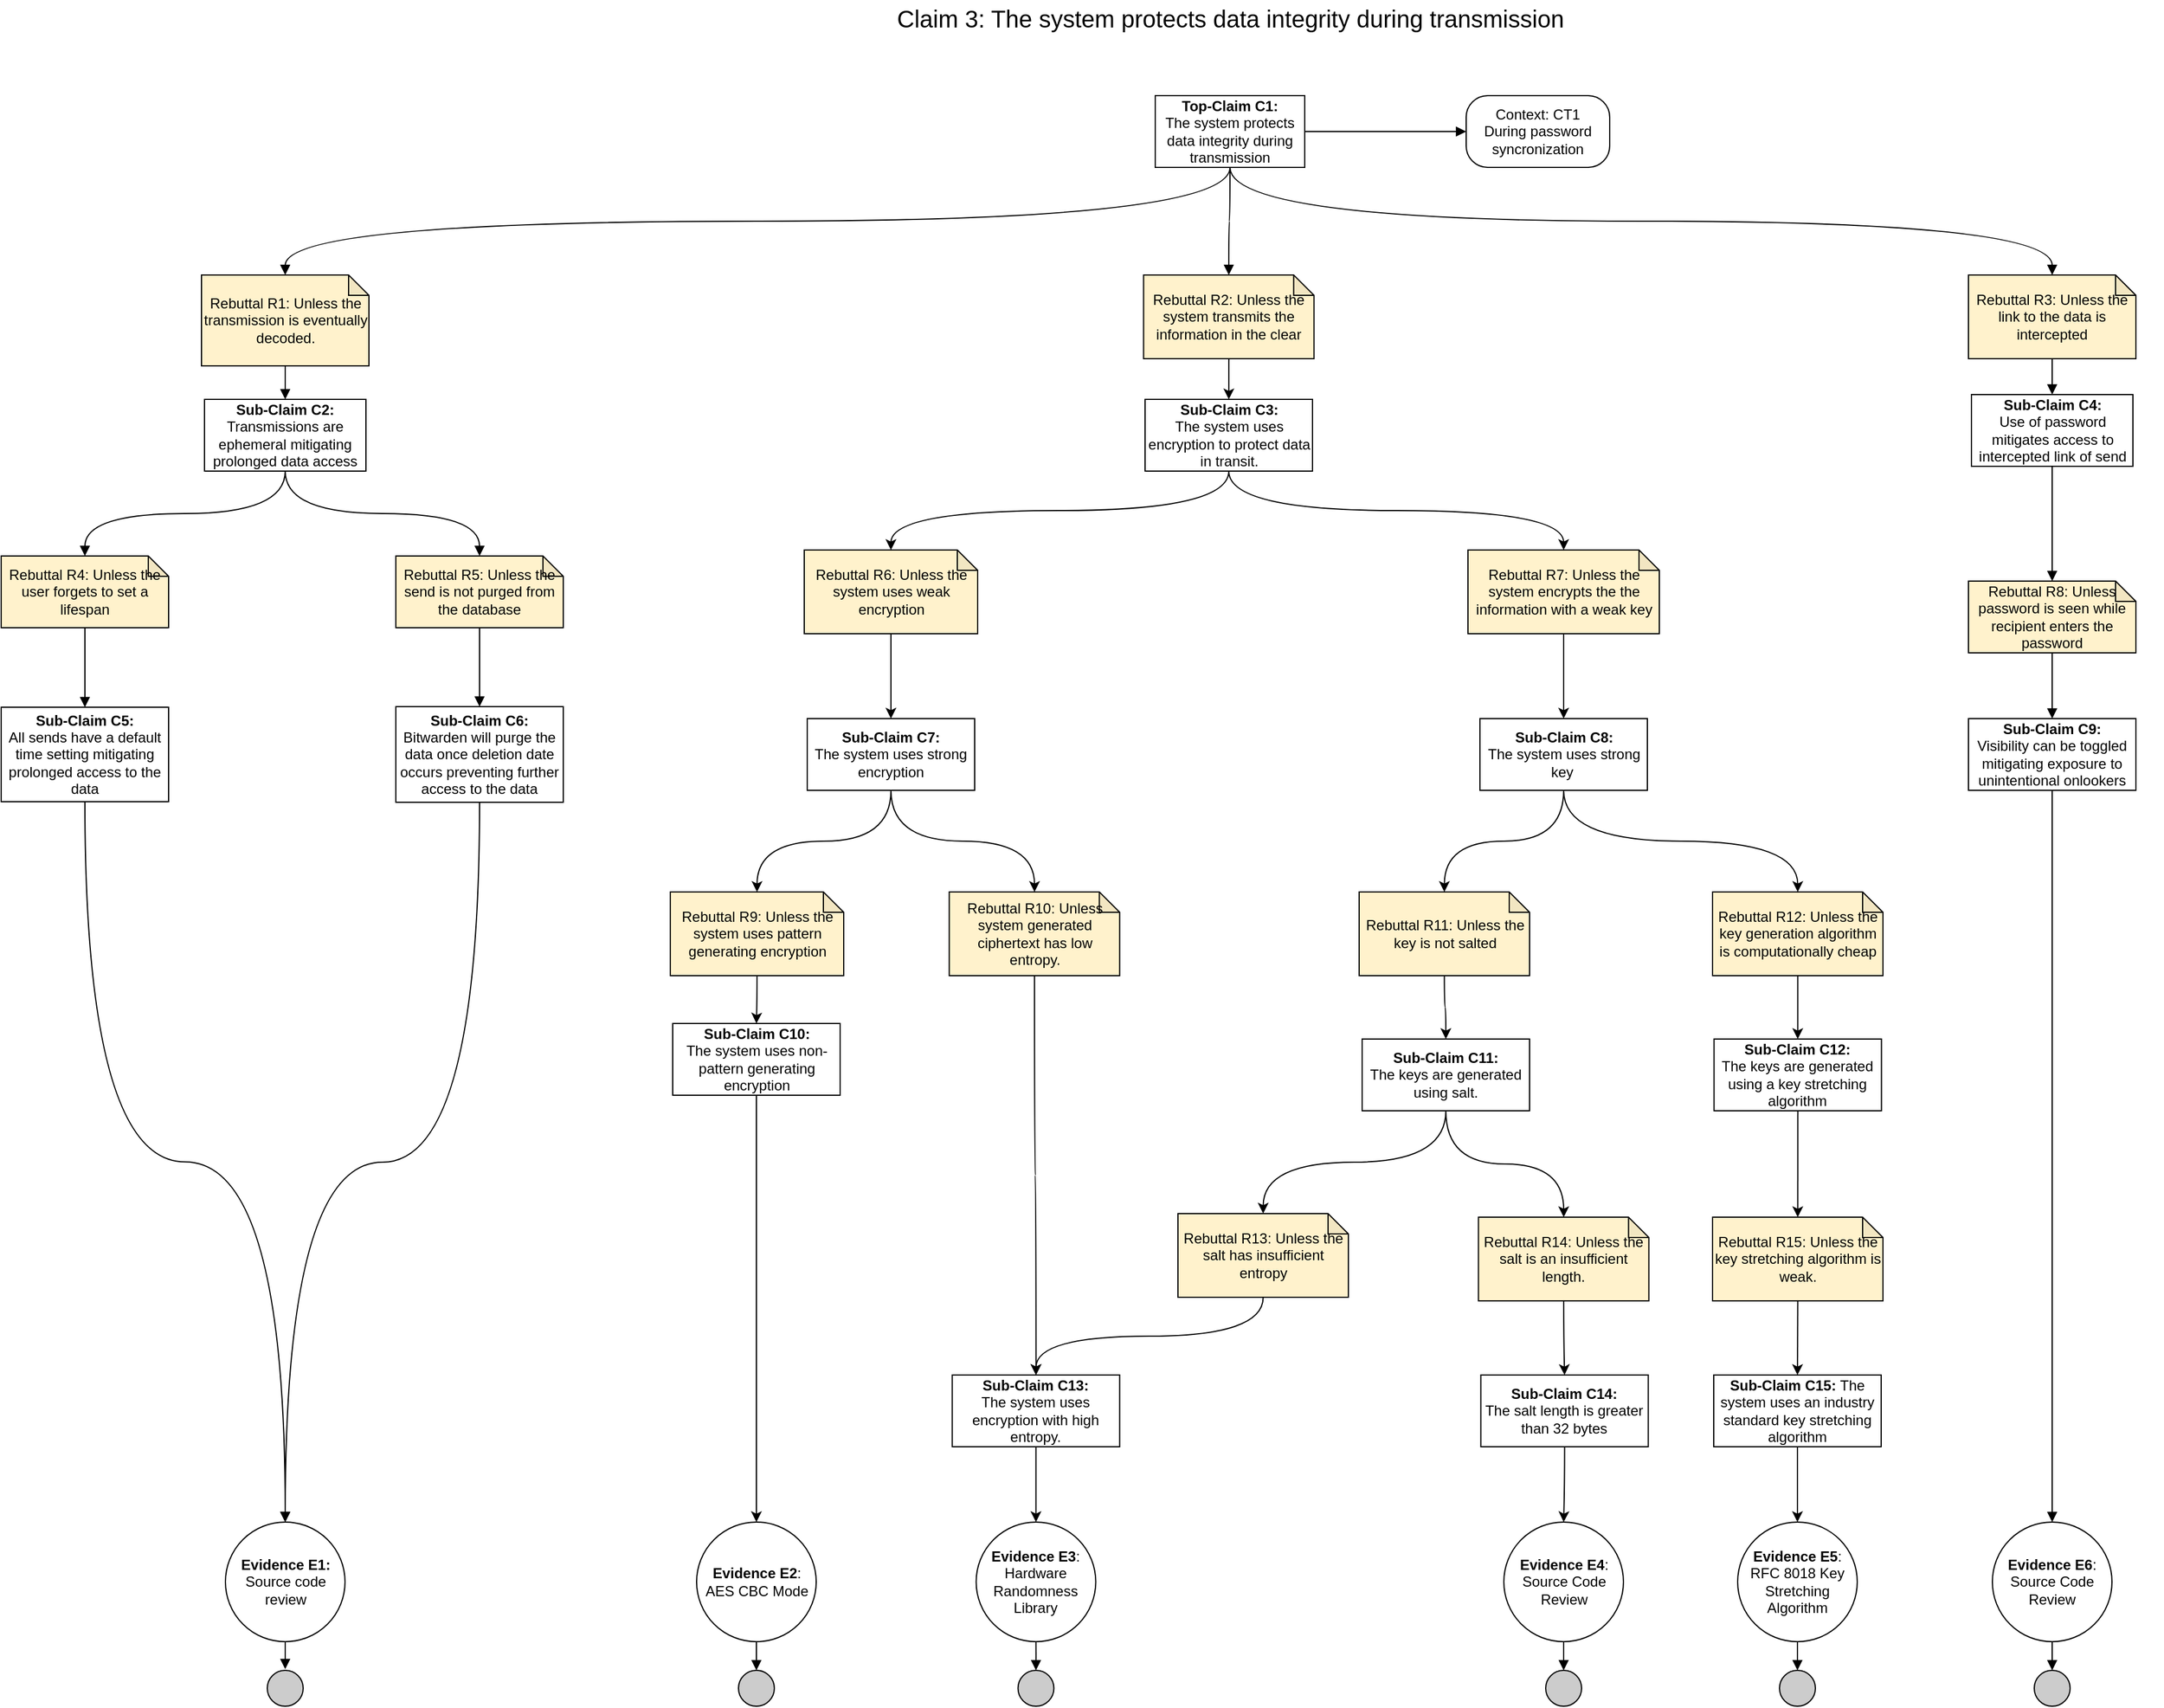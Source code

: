 <mxfile version="15.3.4" type="device"><diagram id="2RAkf9iS2bYrb-5zrusB" name="Page-1"><mxGraphModel dx="2583" dy="2452" grid="1" gridSize="10" guides="1" tooltips="1" connect="1" arrows="1" fold="1" page="1" pageScale="1" pageWidth="850" pageHeight="1100" math="0" shadow="0"><root><mxCell id="0"/><mxCell id="1" parent="0"/><mxCell id="EpLoNu7SxfJ4iQwhgqlz-4" style="edgeStyle=orthogonalEdgeStyle;rounded=0;orthogonalLoop=1;jettySize=auto;html=1;exitX=1;exitY=0.5;exitDx=0;exitDy=0;entryX=0;entryY=0.5;entryDx=0;entryDy=0;endArrow=block;endFill=1;" parent="1" source="EpLoNu7SxfJ4iQwhgqlz-2" target="EpLoNu7SxfJ4iQwhgqlz-3" edge="1"><mxGeometry relative="1" as="geometry"/></mxCell><mxCell id="EpLoNu7SxfJ4iQwhgqlz-6" value="" style="edgeStyle=orthogonalEdgeStyle;rounded=0;orthogonalLoop=1;jettySize=auto;html=1;endArrow=block;endFill=1;curved=1;entryX=0.5;entryY=0;entryDx=0;entryDy=0;entryPerimeter=0;" parent="1" source="EpLoNu7SxfJ4iQwhgqlz-2" target="cIFYcqentZwQc5G4WL5k-61" edge="1"><mxGeometry relative="1" as="geometry"><mxPoint x="1147.5" y="-726" as="targetPoint"/></mxGeometry></mxCell><mxCell id="EpLoNu7SxfJ4iQwhgqlz-2" value="&lt;b&gt;Top-Claim C1:&lt;br&gt;&lt;/b&gt;The system protects data integrity during transmission" style="rounded=0;whiteSpace=wrap;html=1;" parent="1" vertex="1"><mxGeometry x="1085" y="-866" width="125" height="60" as="geometry"/></mxCell><mxCell id="EpLoNu7SxfJ4iQwhgqlz-3" value="Context: CT1&lt;br&gt;During password syncronization" style="rounded=1;whiteSpace=wrap;html=1;arcSize=30;" parent="1" vertex="1"><mxGeometry x="1345" y="-866" width="120" height="60" as="geometry"/></mxCell><mxCell id="cIFYcqentZwQc5G4WL5k-1" style="edgeStyle=orthogonalEdgeStyle;curved=1;rounded=0;orthogonalLoop=1;jettySize=auto;html=1;endArrow=block;endFill=1;" parent="1" source="cIFYcqentZwQc5G4WL5k-2" target="cIFYcqentZwQc5G4WL5k-5" edge="1"><mxGeometry relative="1" as="geometry"/></mxCell><mxCell id="cIFYcqentZwQc5G4WL5k-2" value="Rebuttal R1: Unless the transmission is eventually decoded." style="shape=note;whiteSpace=wrap;html=1;backgroundOutline=1;darkOpacity=0.05;size=17;fillColor=#FFF2CC;" parent="1" vertex="1"><mxGeometry x="287.5" y="-716" width="140" height="76" as="geometry"/></mxCell><mxCell id="cIFYcqentZwQc5G4WL5k-3" style="edgeStyle=orthogonalEdgeStyle;curved=1;rounded=0;orthogonalLoop=1;jettySize=auto;html=1;exitX=0.5;exitY=1;exitDx=0;exitDy=0;entryX=0.5;entryY=0;entryDx=0;entryDy=0;entryPerimeter=0;endArrow=block;endFill=1;" parent="1" source="cIFYcqentZwQc5G4WL5k-5" target="cIFYcqentZwQc5G4WL5k-7" edge="1"><mxGeometry relative="1" as="geometry"/></mxCell><mxCell id="cIFYcqentZwQc5G4WL5k-4" style="edgeStyle=orthogonalEdgeStyle;curved=1;rounded=0;orthogonalLoop=1;jettySize=auto;html=1;exitX=0.5;exitY=1;exitDx=0;exitDy=0;entryX=0.5;entryY=0;entryDx=0;entryDy=0;entryPerimeter=0;endArrow=block;endFill=1;" parent="1" source="cIFYcqentZwQc5G4WL5k-5" target="cIFYcqentZwQc5G4WL5k-9" edge="1"><mxGeometry relative="1" as="geometry"/></mxCell><mxCell id="cIFYcqentZwQc5G4WL5k-5" value="&lt;b&gt;Sub-Claim C2:&lt;br&gt;&lt;/b&gt;Transmissions are ephemeral mitigating prolonged data access" style="rounded=0;whiteSpace=wrap;html=1;" parent="1" vertex="1"><mxGeometry x="290" y="-612" width="135" height="60" as="geometry"/></mxCell><mxCell id="cIFYcqentZwQc5G4WL5k-6" style="edgeStyle=orthogonalEdgeStyle;curved=1;rounded=0;orthogonalLoop=1;jettySize=auto;html=1;exitX=0.5;exitY=1;exitDx=0;exitDy=0;exitPerimeter=0;entryX=0.5;entryY=0;entryDx=0;entryDy=0;endArrow=block;endFill=1;" parent="1" source="cIFYcqentZwQc5G4WL5k-7" target="cIFYcqentZwQc5G4WL5k-12" edge="1"><mxGeometry relative="1" as="geometry"/></mxCell><mxCell id="cIFYcqentZwQc5G4WL5k-7" value="Rebuttal R4: Unless the user forgets to set a lifespan" style="shape=note;whiteSpace=wrap;html=1;backgroundOutline=1;darkOpacity=0.05;size=17;fillColor=#FFF2CC;" parent="1" vertex="1"><mxGeometry x="120" y="-481" width="140" height="60" as="geometry"/></mxCell><mxCell id="cIFYcqentZwQc5G4WL5k-8" style="edgeStyle=orthogonalEdgeStyle;curved=1;rounded=0;orthogonalLoop=1;jettySize=auto;html=1;endArrow=block;endFill=1;" parent="1" source="cIFYcqentZwQc5G4WL5k-9" target="cIFYcqentZwQc5G4WL5k-14" edge="1"><mxGeometry relative="1" as="geometry"/></mxCell><mxCell id="cIFYcqentZwQc5G4WL5k-9" value="Rebuttal R5: Unless the send is not purged from the database" style="shape=note;whiteSpace=wrap;html=1;backgroundOutline=1;darkOpacity=0.05;size=17;fillColor=#FFF2CC;" parent="1" vertex="1"><mxGeometry x="450" y="-481" width="140" height="60" as="geometry"/></mxCell><mxCell id="cIFYcqentZwQc5G4WL5k-10" style="edgeStyle=orthogonalEdgeStyle;curved=1;rounded=0;orthogonalLoop=1;jettySize=auto;html=1;exitX=0.5;exitY=1;exitDx=0;exitDy=0;entryX=0.5;entryY=0;entryDx=0;entryDy=0;endArrow=block;endFill=1;" parent="1" source="cIFYcqentZwQc5G4WL5k-12" target="cIFYcqentZwQc5G4WL5k-22" edge="1"><mxGeometry relative="1" as="geometry"><mxPoint x="255" y="327" as="targetPoint"/></mxGeometry></mxCell><mxCell id="cIFYcqentZwQc5G4WL5k-12" value="&lt;b&gt;Sub-Claim C5:&lt;br&gt;&lt;/b&gt;All sends have a default time setting mitigating prolonged access to the data" style="rounded=0;whiteSpace=wrap;html=1;" parent="1" vertex="1"><mxGeometry x="120" y="-354.5" width="140" height="79" as="geometry"/></mxCell><mxCell id="cIFYcqentZwQc5G4WL5k-13" style="edgeStyle=orthogonalEdgeStyle;curved=1;rounded=0;orthogonalLoop=1;jettySize=auto;html=1;entryX=0.5;entryY=0;entryDx=0;entryDy=0;endArrow=block;endFill=1;exitX=0.5;exitY=1;exitDx=0;exitDy=0;" parent="1" source="cIFYcqentZwQc5G4WL5k-14" target="cIFYcqentZwQc5G4WL5k-22" edge="1"><mxGeometry relative="1" as="geometry"/></mxCell><mxCell id="cIFYcqentZwQc5G4WL5k-14" value="&lt;b&gt;Sub-Claim C6:&lt;br&gt;&lt;/b&gt;Bitwarden will purge the data once deletion date occurs preventing further access to the data" style="rounded=0;whiteSpace=wrap;html=1;" parent="1" vertex="1"><mxGeometry x="450" y="-355" width="140" height="80" as="geometry"/></mxCell><mxCell id="cIFYcqentZwQc5G4WL5k-22" value="&lt;b&gt;Evidence E1:&lt;/b&gt;&lt;br&gt;Source code review" style="ellipse;whiteSpace=wrap;html=1;aspect=fixed;fillColor=#ffffff;rounded=0;" parent="1" vertex="1"><mxGeometry x="307.5" y="327" width="100" height="100" as="geometry"/></mxCell><mxCell id="cIFYcqentZwQc5G4WL5k-30" style="edgeStyle=orthogonalEdgeStyle;curved=1;rounded=0;orthogonalLoop=1;jettySize=auto;html=1;endArrow=block;endFill=1;" parent="1" source="cIFYcqentZwQc5G4WL5k-31" target="cIFYcqentZwQc5G4WL5k-34" edge="1"><mxGeometry relative="1" as="geometry"/></mxCell><mxCell id="cIFYcqentZwQc5G4WL5k-31" value="Rebuttal R3: Unless the link to the data is intercepted" style="shape=note;whiteSpace=wrap;html=1;backgroundOutline=1;darkOpacity=0.05;size=17;fillColor=#FFF2CC;" parent="1" vertex="1"><mxGeometry x="1765" y="-716" width="140" height="70" as="geometry"/></mxCell><mxCell id="cIFYcqentZwQc5G4WL5k-32" style="edgeStyle=orthogonalEdgeStyle;curved=1;rounded=0;orthogonalLoop=1;jettySize=auto;html=1;exitX=0.5;exitY=1;exitDx=0;exitDy=0;entryX=0.5;entryY=0;entryDx=0;entryDy=0;entryPerimeter=0;endArrow=block;endFill=1;" parent="1" source="cIFYcqentZwQc5G4WL5k-34" target="cIFYcqentZwQc5G4WL5k-36" edge="1"><mxGeometry relative="1" as="geometry"/></mxCell><mxCell id="cIFYcqentZwQc5G4WL5k-34" value="&lt;b&gt;Sub-Claim C4:&lt;br&gt;&lt;/b&gt;Use of password mitigates access to intercepted link of send" style="rounded=0;whiteSpace=wrap;html=1;" parent="1" vertex="1"><mxGeometry x="1767.5" y="-616" width="135" height="60" as="geometry"/></mxCell><mxCell id="cIFYcqentZwQc5G4WL5k-35" style="edgeStyle=orthogonalEdgeStyle;curved=1;rounded=0;orthogonalLoop=1;jettySize=auto;html=1;exitX=0.5;exitY=1;exitDx=0;exitDy=0;exitPerimeter=0;entryX=0.5;entryY=0;entryDx=0;entryDy=0;endArrow=block;endFill=1;" parent="1" source="cIFYcqentZwQc5G4WL5k-36" target="cIFYcqentZwQc5G4WL5k-41" edge="1"><mxGeometry relative="1" as="geometry"/></mxCell><mxCell id="cIFYcqentZwQc5G4WL5k-36" value="Rebuttal R8: Unless password is seen while recipient enters the password" style="shape=note;whiteSpace=wrap;html=1;backgroundOutline=1;darkOpacity=0.05;size=17;fillColor=#FFF2CC;" parent="1" vertex="1"><mxGeometry x="1765" y="-460" width="140" height="60" as="geometry"/></mxCell><mxCell id="cIFYcqentZwQc5G4WL5k-39" style="edgeStyle=orthogonalEdgeStyle;curved=1;rounded=0;orthogonalLoop=1;jettySize=auto;html=1;exitX=0.5;exitY=1;exitDx=0;exitDy=0;endArrow=block;endFill=1;entryX=0.5;entryY=0;entryDx=0;entryDy=0;" parent="1" source="cIFYcqentZwQc5G4WL5k-41" target="cIFYcqentZwQc5G4WL5k-45" edge="1"><mxGeometry relative="1" as="geometry"><mxPoint x="1820" y="-190" as="targetPoint"/></mxGeometry></mxCell><mxCell id="cIFYcqentZwQc5G4WL5k-41" value="&lt;b&gt;Sub-Claim C9:&lt;br&gt;&lt;/b&gt;Visibility can be toggled mitigating exposure to unintentional onlookers" style="rounded=0;whiteSpace=wrap;html=1;" parent="1" vertex="1"><mxGeometry x="1765" y="-345" width="140" height="60" as="geometry"/></mxCell><mxCell id="cIFYcqentZwQc5G4WL5k-44" style="edgeStyle=orthogonalEdgeStyle;curved=1;rounded=0;orthogonalLoop=1;jettySize=auto;html=1;entryX=0.5;entryY=0;entryDx=0;entryDy=0;endArrow=block;endFill=1;" parent="1" source="cIFYcqentZwQc5G4WL5k-45" target="cIFYcqentZwQc5G4WL5k-48" edge="1"><mxGeometry relative="1" as="geometry"/></mxCell><mxCell id="cIFYcqentZwQc5G4WL5k-45" value="&lt;b&gt;Evidence E6&lt;/b&gt;:&lt;br&gt;Source Code Review" style="ellipse;whiteSpace=wrap;html=1;aspect=fixed;fillColor=#ffffff;rounded=0;" parent="1" vertex="1"><mxGeometry x="1785" y="327" width="100" height="100" as="geometry"/></mxCell><mxCell id="cIFYcqentZwQc5G4WL5k-48" value="" style="ellipse;whiteSpace=wrap;html=1;aspect=fixed;fillColor=#CCCCCC;" parent="1" vertex="1"><mxGeometry x="1820" y="451" width="30" height="30" as="geometry"/></mxCell><mxCell id="cIFYcqentZwQc5G4WL5k-60" style="edgeStyle=orthogonalEdgeStyle;curved=1;rounded=0;orthogonalLoop=1;jettySize=auto;html=1;" parent="1" source="cIFYcqentZwQc5G4WL5k-61" target="cIFYcqentZwQc5G4WL5k-71" edge="1"><mxGeometry relative="1" as="geometry"/></mxCell><mxCell id="cIFYcqentZwQc5G4WL5k-61" value="Rebuttal R2: Unless the system transmits the information in the clear" style="shape=note;whiteSpace=wrap;html=1;backgroundOutline=1;darkOpacity=0.05;size=17;fillColor=#FFF2CC;" parent="1" vertex="1"><mxGeometry x="1075.25" y="-716" width="142.5" height="70" as="geometry"/></mxCell><mxCell id="cIFYcqentZwQc5G4WL5k-62" style="edgeStyle=orthogonalEdgeStyle;curved=1;rounded=0;orthogonalLoop=1;jettySize=auto;html=1;" parent="1" source="cIFYcqentZwQc5G4WL5k-64" target="cIFYcqentZwQc5G4WL5k-84" edge="1"><mxGeometry relative="1" as="geometry"/></mxCell><mxCell id="cIFYcqentZwQc5G4WL5k-63" style="edgeStyle=orthogonalEdgeStyle;curved=1;rounded=0;orthogonalLoop=1;jettySize=auto;html=1;entryX=0.5;entryY=0;entryDx=0;entryDy=0;entryPerimeter=0;exitX=0.5;exitY=1;exitDx=0;exitDy=0;" parent="1" source="cIFYcqentZwQc5G4WL5k-64" target="cIFYcqentZwQc5G4WL5k-86" edge="1"><mxGeometry relative="1" as="geometry"/></mxCell><mxCell id="cIFYcqentZwQc5G4WL5k-64" value="&lt;b&gt;Sub-Claim C8:&lt;br&gt;&lt;/b&gt;The system uses strong key&amp;nbsp;" style="rounded=0;whiteSpace=wrap;html=1;" parent="1" vertex="1"><mxGeometry x="1356.5" y="-345" width="140" height="60" as="geometry"/></mxCell><mxCell id="cIFYcqentZwQc5G4WL5k-65" style="edgeStyle=orthogonalEdgeStyle;curved=1;rounded=0;orthogonalLoop=1;jettySize=auto;html=1;" parent="1" source="cIFYcqentZwQc5G4WL5k-66" target="cIFYcqentZwQc5G4WL5k-68" edge="1"><mxGeometry relative="1" as="geometry"/></mxCell><mxCell id="cIFYcqentZwQc5G4WL5k-66" value="Rebuttal R10: Unless system generated ciphertext has low entropy." style="shape=note;whiteSpace=wrap;html=1;backgroundOutline=1;darkOpacity=0.05;size=17;fillColor=#FFF2CC;" parent="1" vertex="1"><mxGeometry x="912.75" y="-200" width="142.5" height="70" as="geometry"/></mxCell><mxCell id="cIFYcqentZwQc5G4WL5k-67" style="edgeStyle=orthogonalEdgeStyle;curved=1;rounded=0;orthogonalLoop=1;jettySize=auto;html=1;" parent="1" source="cIFYcqentZwQc5G4WL5k-68" target="cIFYcqentZwQc5G4WL5k-101" edge="1"><mxGeometry relative="1" as="geometry"/></mxCell><mxCell id="cIFYcqentZwQc5G4WL5k-68" value="&lt;b&gt;Sub-Claim C13:&lt;br&gt;&lt;/b&gt;The system uses encryption with high entropy." style="rounded=0;whiteSpace=wrap;html=1;" parent="1" vertex="1"><mxGeometry x="915.25" y="204" width="140" height="60" as="geometry"/></mxCell><mxCell id="cIFYcqentZwQc5G4WL5k-69" style="edgeStyle=orthogonalEdgeStyle;curved=1;rounded=0;orthogonalLoop=1;jettySize=auto;html=1;entryX=0.5;entryY=0;entryDx=0;entryDy=0;entryPerimeter=0;exitX=0.5;exitY=1;exitDx=0;exitDy=0;" parent="1" source="cIFYcqentZwQc5G4WL5k-71" target="cIFYcqentZwQc5G4WL5k-75" edge="1"><mxGeometry relative="1" as="geometry"><mxPoint x="1184" y="-496" as="targetPoint"/></mxGeometry></mxCell><mxCell id="cIFYcqentZwQc5G4WL5k-70" style="edgeStyle=orthogonalEdgeStyle;curved=1;rounded=0;orthogonalLoop=1;jettySize=auto;html=1;exitX=0.5;exitY=1;exitDx=0;exitDy=0;" parent="1" source="cIFYcqentZwQc5G4WL5k-71" target="cIFYcqentZwQc5G4WL5k-73" edge="1"><mxGeometry relative="1" as="geometry"/></mxCell><mxCell id="cIFYcqentZwQc5G4WL5k-71" value="&lt;b&gt;Sub-Claim C3:&lt;br&gt;&lt;/b&gt;The system uses encryption to protect data in transit." style="rounded=0;whiteSpace=wrap;html=1;" parent="1" vertex="1"><mxGeometry x="1076.5" y="-612" width="140" height="60" as="geometry"/></mxCell><mxCell id="cIFYcqentZwQc5G4WL5k-72" style="edgeStyle=orthogonalEdgeStyle;curved=1;rounded=0;orthogonalLoop=1;jettySize=auto;html=1;entryX=0.5;entryY=0;entryDx=0;entryDy=0;" parent="1" source="cIFYcqentZwQc5G4WL5k-73" target="cIFYcqentZwQc5G4WL5k-80" edge="1"><mxGeometry relative="1" as="geometry"><mxPoint x="914" y="-301" as="targetPoint"/></mxGeometry></mxCell><mxCell id="cIFYcqentZwQc5G4WL5k-73" value="Rebuttal R6: Unless the system uses weak encryption" style="shape=note;whiteSpace=wrap;html=1;backgroundOutline=1;darkOpacity=0.05;size=17;fillColor=#FFF2CC;" parent="1" vertex="1"><mxGeometry x="791.5" y="-486" width="145" height="70" as="geometry"/></mxCell><mxCell id="cIFYcqentZwQc5G4WL5k-74" style="edgeStyle=orthogonalEdgeStyle;curved=1;rounded=0;orthogonalLoop=1;jettySize=auto;html=1;" parent="1" source="cIFYcqentZwQc5G4WL5k-75" target="cIFYcqentZwQc5G4WL5k-64" edge="1"><mxGeometry relative="1" as="geometry"/></mxCell><mxCell id="cIFYcqentZwQc5G4WL5k-75" value="Rebuttal R7: Unless the system encrypts the the information with a weak key" style="shape=note;whiteSpace=wrap;html=1;backgroundOutline=1;darkOpacity=0.05;size=17;fillColor=#FFF2CC;" parent="1" vertex="1"><mxGeometry x="1346.5" y="-486" width="160" height="70" as="geometry"/></mxCell><mxCell id="cIFYcqentZwQc5G4WL5k-76" style="edgeStyle=orthogonalEdgeStyle;curved=1;rounded=0;orthogonalLoop=1;jettySize=auto;html=1;" parent="1" source="cIFYcqentZwQc5G4WL5k-77" target="cIFYcqentZwQc5G4WL5k-82" edge="1"><mxGeometry relative="1" as="geometry"/></mxCell><mxCell id="cIFYcqentZwQc5G4WL5k-77" value="Rebuttal R9: Unless the system uses pattern generating encryption" style="shape=note;whiteSpace=wrap;html=1;backgroundOutline=1;darkOpacity=0.05;size=17;fillColor=#FFF2CC;" parent="1" vertex="1"><mxGeometry x="679.5" y="-200" width="145" height="70" as="geometry"/></mxCell><mxCell id="cIFYcqentZwQc5G4WL5k-78" style="edgeStyle=orthogonalEdgeStyle;curved=1;rounded=0;orthogonalLoop=1;jettySize=auto;html=1;exitX=0.5;exitY=1;exitDx=0;exitDy=0;" parent="1" source="cIFYcqentZwQc5G4WL5k-80" target="cIFYcqentZwQc5G4WL5k-77" edge="1"><mxGeometry relative="1" as="geometry"/></mxCell><mxCell id="cIFYcqentZwQc5G4WL5k-79" style="edgeStyle=orthogonalEdgeStyle;curved=1;rounded=0;orthogonalLoop=1;jettySize=auto;html=1;" parent="1" source="cIFYcqentZwQc5G4WL5k-80" target="cIFYcqentZwQc5G4WL5k-66" edge="1"><mxGeometry relative="1" as="geometry"/></mxCell><mxCell id="cIFYcqentZwQc5G4WL5k-80" value="&lt;b&gt;Sub-Claim C7:&lt;br&gt;&lt;/b&gt;The system uses strong encryption" style="rounded=0;whiteSpace=wrap;html=1;" parent="1" vertex="1"><mxGeometry x="794" y="-345" width="140" height="60" as="geometry"/></mxCell><mxCell id="cIFYcqentZwQc5G4WL5k-81" style="edgeStyle=orthogonalEdgeStyle;curved=1;rounded=0;orthogonalLoop=1;jettySize=auto;html=1;entryX=0.5;entryY=0;entryDx=0;entryDy=0;" parent="1" source="cIFYcqentZwQc5G4WL5k-82" target="cIFYcqentZwQc5G4WL5k-110" edge="1"><mxGeometry relative="1" as="geometry"/></mxCell><mxCell id="cIFYcqentZwQc5G4WL5k-82" value="&lt;b&gt;Sub-Claim C10:&lt;br&gt;&lt;/b&gt;The system uses non-pattern generating encryption" style="rounded=0;whiteSpace=wrap;html=1;" parent="1" vertex="1"><mxGeometry x="681.5" y="-90" width="140" height="60" as="geometry"/></mxCell><mxCell id="cIFYcqentZwQc5G4WL5k-83" style="edgeStyle=orthogonalEdgeStyle;curved=1;rounded=0;orthogonalLoop=1;jettySize=auto;html=1;entryX=0.5;entryY=0;entryDx=0;entryDy=0;" parent="1" source="cIFYcqentZwQc5G4WL5k-84" target="cIFYcqentZwQc5G4WL5k-89" edge="1"><mxGeometry relative="1" as="geometry"><mxPoint x="1347" y="-92" as="targetPoint"/></mxGeometry></mxCell><mxCell id="cIFYcqentZwQc5G4WL5k-84" value="Rebuttal R11: Unless the key is not salted" style="shape=note;whiteSpace=wrap;html=1;backgroundOutline=1;darkOpacity=0.05;size=17;fillColor=#FFF2CC;" parent="1" vertex="1"><mxGeometry x="1255.5" y="-200" width="142.5" height="70" as="geometry"/></mxCell><mxCell id="cIFYcqentZwQc5G4WL5k-85" style="edgeStyle=orthogonalEdgeStyle;curved=1;rounded=0;orthogonalLoop=1;jettySize=auto;html=1;entryX=0.5;entryY=0;entryDx=0;entryDy=0;exitX=0.5;exitY=1;exitDx=0;exitDy=0;exitPerimeter=0;" parent="1" source="cIFYcqentZwQc5G4WL5k-86" target="cIFYcqentZwQc5G4WL5k-91" edge="1"><mxGeometry relative="1" as="geometry"/></mxCell><mxCell id="cIFYcqentZwQc5G4WL5k-86" value="Rebuttal R12: Unless the key generation algorithm is computationally cheap" style="shape=note;whiteSpace=wrap;html=1;backgroundOutline=1;darkOpacity=0.05;size=17;fillColor=#FFF2CC;" parent="1" vertex="1"><mxGeometry x="1551" y="-200" width="142.5" height="70" as="geometry"/></mxCell><mxCell id="cIFYcqentZwQc5G4WL5k-87" style="edgeStyle=orthogonalEdgeStyle;curved=1;rounded=0;orthogonalLoop=1;jettySize=auto;html=1;" parent="1" source="cIFYcqentZwQc5G4WL5k-89" target="cIFYcqentZwQc5G4WL5k-95" edge="1"><mxGeometry relative="1" as="geometry"/></mxCell><mxCell id="cIFYcqentZwQc5G4WL5k-88" style="edgeStyle=orthogonalEdgeStyle;curved=1;rounded=0;orthogonalLoop=1;jettySize=auto;html=1;exitX=0.5;exitY=1;exitDx=0;exitDy=0;" parent="1" source="cIFYcqentZwQc5G4WL5k-89" target="cIFYcqentZwQc5G4WL5k-99" edge="1"><mxGeometry relative="1" as="geometry"><mxPoint x="1344" y="44" as="sourcePoint"/></mxGeometry></mxCell><mxCell id="cIFYcqentZwQc5G4WL5k-89" value="&lt;b&gt;Sub-Claim C11:&lt;br&gt;&lt;/b&gt;The keys are generated using salt." style="rounded=0;whiteSpace=wrap;html=1;" parent="1" vertex="1"><mxGeometry x="1258" y="-77" width="140" height="60" as="geometry"/></mxCell><mxCell id="cIFYcqentZwQc5G4WL5k-90" style="edgeStyle=orthogonalEdgeStyle;curved=1;rounded=0;orthogonalLoop=1;jettySize=auto;html=1;" parent="1" source="cIFYcqentZwQc5G4WL5k-91" target="cIFYcqentZwQc5G4WL5k-93" edge="1"><mxGeometry relative="1" as="geometry"/></mxCell><mxCell id="cIFYcqentZwQc5G4WL5k-91" value="&lt;b&gt;Sub-Claim C12:&lt;br&gt;&lt;/b&gt;The keys are generated using a key stretching algorithm" style="rounded=0;whiteSpace=wrap;html=1;" parent="1" vertex="1"><mxGeometry x="1552.25" y="-77" width="140" height="60" as="geometry"/></mxCell><mxCell id="cIFYcqentZwQc5G4WL5k-92" style="edgeStyle=orthogonalEdgeStyle;curved=1;rounded=0;orthogonalLoop=1;jettySize=auto;html=1;entryX=0.5;entryY=0;entryDx=0;entryDy=0;" parent="1" source="cIFYcqentZwQc5G4WL5k-93" target="hrWEw6DmHpjN9BZUQrZ--1" edge="1"><mxGeometry relative="1" as="geometry"/></mxCell><mxCell id="cIFYcqentZwQc5G4WL5k-93" value="Rebuttal R15: Unless the key stretching algorithm is weak." style="shape=note;whiteSpace=wrap;html=1;backgroundOutline=1;darkOpacity=0.05;size=17;fillColor=#FFF2CC;" parent="1" vertex="1"><mxGeometry x="1551" y="72" width="142.5" height="70" as="geometry"/></mxCell><mxCell id="cIFYcqentZwQc5G4WL5k-94" style="edgeStyle=orthogonalEdgeStyle;curved=1;rounded=0;orthogonalLoop=1;jettySize=auto;html=1;entryX=0.5;entryY=0;entryDx=0;entryDy=0;" parent="1" source="cIFYcqentZwQc5G4WL5k-95" target="cIFYcqentZwQc5G4WL5k-97" edge="1"><mxGeometry relative="1" as="geometry"/></mxCell><mxCell id="cIFYcqentZwQc5G4WL5k-95" value="Rebuttal R14: Unless the salt is an insufficient length." style="shape=note;whiteSpace=wrap;html=1;backgroundOutline=1;darkOpacity=0.05;size=17;fillColor=#FFF2CC;" parent="1" vertex="1"><mxGeometry x="1355.25" y="72" width="142.5" height="70" as="geometry"/></mxCell><mxCell id="cIFYcqentZwQc5G4WL5k-96" style="edgeStyle=orthogonalEdgeStyle;curved=1;rounded=0;orthogonalLoop=1;jettySize=auto;html=1;entryX=0.5;entryY=0;entryDx=0;entryDy=0;" parent="1" source="cIFYcqentZwQc5G4WL5k-97" target="cIFYcqentZwQc5G4WL5k-107" edge="1"><mxGeometry relative="1" as="geometry"><mxPoint x="1428" y="320" as="targetPoint"/></mxGeometry></mxCell><mxCell id="cIFYcqentZwQc5G4WL5k-97" value="&lt;b&gt;Sub-Claim C14:&lt;br&gt;&lt;/b&gt;The salt length is greater than 32 bytes" style="rounded=0;whiteSpace=wrap;html=1;" parent="1" vertex="1"><mxGeometry x="1357.25" y="204" width="140" height="60" as="geometry"/></mxCell><mxCell id="cIFYcqentZwQc5G4WL5k-98" style="edgeStyle=orthogonalEdgeStyle;curved=1;rounded=0;orthogonalLoop=1;jettySize=auto;html=1;entryX=0.5;entryY=0;entryDx=0;entryDy=0;exitX=0.5;exitY=1;exitDx=0;exitDy=0;exitPerimeter=0;" parent="1" source="cIFYcqentZwQc5G4WL5k-99" target="cIFYcqentZwQc5G4WL5k-68" edge="1"><mxGeometry relative="1" as="geometry"/></mxCell><mxCell id="cIFYcqentZwQc5G4WL5k-99" value="Rebuttal R13: Unless the salt has insufficient entropy" style="shape=note;whiteSpace=wrap;html=1;backgroundOutline=1;darkOpacity=0.05;size=17;fillColor=#FFF2CC;" parent="1" vertex="1"><mxGeometry x="1104" y="69" width="142.5" height="70" as="geometry"/></mxCell><mxCell id="cIFYcqentZwQc5G4WL5k-100" style="edgeStyle=orthogonalEdgeStyle;curved=1;rounded=0;orthogonalLoop=1;jettySize=auto;html=1;entryX=0.5;entryY=0;entryDx=0;entryDy=0;endArrow=block;endFill=1;" parent="1" source="cIFYcqentZwQc5G4WL5k-101" target="cIFYcqentZwQc5G4WL5k-102" edge="1"><mxGeometry relative="1" as="geometry"/></mxCell><mxCell id="cIFYcqentZwQc5G4WL5k-101" value="&lt;b&gt;Evidence E3&lt;/b&gt;:&lt;br&gt;Hardware Randomness Library" style="ellipse;whiteSpace=wrap;html=1;aspect=fixed;fillColor=#ffffff;rounded=0;" parent="1" vertex="1"><mxGeometry x="935.25" y="327" width="100" height="100" as="geometry"/></mxCell><mxCell id="cIFYcqentZwQc5G4WL5k-102" value="" style="ellipse;whiteSpace=wrap;html=1;aspect=fixed;fillColor=#CCCCCC;" parent="1" vertex="1"><mxGeometry x="970.25" y="451" width="30" height="30" as="geometry"/></mxCell><mxCell id="cIFYcqentZwQc5G4WL5k-103" style="edgeStyle=orthogonalEdgeStyle;curved=1;rounded=0;orthogonalLoop=1;jettySize=auto;html=1;entryX=0.5;entryY=0;entryDx=0;entryDy=0;endArrow=block;endFill=1;" parent="1" source="cIFYcqentZwQc5G4WL5k-104" target="cIFYcqentZwQc5G4WL5k-105" edge="1"><mxGeometry relative="1" as="geometry"/></mxCell><mxCell id="cIFYcqentZwQc5G4WL5k-104" value="&lt;b&gt;Evidence E5&lt;/b&gt;:&lt;br&gt;RFC 8018 Key Stretching Algorithm" style="ellipse;whiteSpace=wrap;html=1;aspect=fixed;fillColor=#ffffff;rounded=0;" parent="1" vertex="1"><mxGeometry x="1572" y="327" width="100" height="100" as="geometry"/></mxCell><mxCell id="cIFYcqentZwQc5G4WL5k-105" value="" style="ellipse;whiteSpace=wrap;html=1;aspect=fixed;fillColor=#CCCCCC;" parent="1" vertex="1"><mxGeometry x="1607" y="451" width="30" height="30" as="geometry"/></mxCell><mxCell id="cIFYcqentZwQc5G4WL5k-106" style="edgeStyle=orthogonalEdgeStyle;curved=1;rounded=0;orthogonalLoop=1;jettySize=auto;html=1;entryX=0.5;entryY=0;entryDx=0;entryDy=0;endArrow=block;endFill=1;" parent="1" source="cIFYcqentZwQc5G4WL5k-107" target="cIFYcqentZwQc5G4WL5k-108" edge="1"><mxGeometry relative="1" as="geometry"/></mxCell><mxCell id="cIFYcqentZwQc5G4WL5k-107" value="&lt;b&gt;Evidence E4&lt;/b&gt;:&lt;br&gt;Source Code Review" style="ellipse;whiteSpace=wrap;html=1;aspect=fixed;fillColor=#ffffff;rounded=0;" parent="1" vertex="1"><mxGeometry x="1376.5" y="327" width="100" height="100" as="geometry"/></mxCell><mxCell id="cIFYcqentZwQc5G4WL5k-108" value="" style="ellipse;whiteSpace=wrap;html=1;aspect=fixed;fillColor=#CCCCCC;" parent="1" vertex="1"><mxGeometry x="1411.5" y="451" width="30" height="30" as="geometry"/></mxCell><mxCell id="cIFYcqentZwQc5G4WL5k-109" style="edgeStyle=orthogonalEdgeStyle;curved=1;rounded=0;orthogonalLoop=1;jettySize=auto;html=1;entryX=0.5;entryY=0;entryDx=0;entryDy=0;endArrow=block;endFill=1;" parent="1" source="cIFYcqentZwQc5G4WL5k-110" target="cIFYcqentZwQc5G4WL5k-111" edge="1"><mxGeometry relative="1" as="geometry"/></mxCell><mxCell id="cIFYcqentZwQc5G4WL5k-110" value="&lt;div&gt;&lt;b&gt;Evidence E2&lt;/b&gt;:&lt;/div&gt;AES CBC Mode" style="ellipse;whiteSpace=wrap;html=1;aspect=fixed;fillColor=#ffffff;rounded=0;" parent="1" vertex="1"><mxGeometry x="701.5" y="327" width="100" height="100" as="geometry"/></mxCell><mxCell id="cIFYcqentZwQc5G4WL5k-111" value="" style="ellipse;whiteSpace=wrap;html=1;aspect=fixed;fillColor=#CCCCCC;" parent="1" vertex="1"><mxGeometry x="736.5" y="451" width="30" height="30" as="geometry"/></mxCell><mxCell id="cIFYcqentZwQc5G4WL5k-114" value="" style="edgeStyle=orthogonalEdgeStyle;rounded=0;orthogonalLoop=1;jettySize=auto;html=1;endArrow=block;endFill=1;curved=1;entryX=0.5;entryY=0;entryDx=0;entryDy=0;entryPerimeter=0;exitX=0.5;exitY=1;exitDx=0;exitDy=0;" parent="1" source="EpLoNu7SxfJ4iQwhgqlz-2" target="cIFYcqentZwQc5G4WL5k-2" edge="1"><mxGeometry relative="1" as="geometry"><mxPoint x="1157.571" y="-796" as="sourcePoint"/><mxPoint x="1156.5" y="-706" as="targetPoint"/></mxGeometry></mxCell><mxCell id="cIFYcqentZwQc5G4WL5k-115" value="" style="edgeStyle=orthogonalEdgeStyle;rounded=0;orthogonalLoop=1;jettySize=auto;html=1;endArrow=block;endFill=1;curved=1;exitX=0.5;exitY=1;exitDx=0;exitDy=0;" parent="1" source="EpLoNu7SxfJ4iQwhgqlz-2" target="cIFYcqentZwQc5G4WL5k-31" edge="1"><mxGeometry relative="1" as="geometry"><mxPoint x="1157.5" y="-796" as="sourcePoint"/><mxPoint x="367.5" y="-706" as="targetPoint"/></mxGeometry></mxCell><mxCell id="JjWDJ-aQslMe8A6I3k8p-1" value="&lt;font style=&quot;font-size: 20px&quot;&gt;&lt;font style=&quot;font-size: 20px&quot;&gt;Claim 3: &lt;/font&gt;&lt;/font&gt;&lt;font style=&quot;font-size: 20px&quot;&gt;&lt;font style=&quot;font-size: 20px&quot;&gt;The system protects data integrity during transmission&lt;br&gt;&lt;/font&gt;&lt;/font&gt;" style="text;html=1;strokeColor=none;fillColor=none;align=center;verticalAlign=middle;whiteSpace=wrap;rounded=0;fontSize=20;" parent="1" vertex="1"><mxGeometry x="367.5" y="-946" width="1560" height="30" as="geometry"/></mxCell><mxCell id="hrWEw6DmHpjN9BZUQrZ--2" style="edgeStyle=orthogonalEdgeStyle;rounded=0;orthogonalLoop=1;jettySize=auto;html=1;exitX=0.5;exitY=1;exitDx=0;exitDy=0;entryX=0.5;entryY=0;entryDx=0;entryDy=0;curved=1;" parent="1" source="hrWEw6DmHpjN9BZUQrZ--1" target="cIFYcqentZwQc5G4WL5k-104" edge="1"><mxGeometry relative="1" as="geometry"/></mxCell><mxCell id="hrWEw6DmHpjN9BZUQrZ--1" value="&lt;b&gt;Sub-Claim C15: &lt;/b&gt;The system uses an industry standard key stretching algorithm" style="rounded=0;whiteSpace=wrap;html=1;" parent="1" vertex="1"><mxGeometry x="1552" y="204" width="140" height="60" as="geometry"/></mxCell><mxCell id="cIFYcqentZwQc5G4WL5k-113" value="" style="ellipse;whiteSpace=wrap;html=1;aspect=fixed;fillColor=#CCCCCC;" parent="1" vertex="1"><mxGeometry x="342.5" y="451" width="30" height="30" as="geometry"/></mxCell><mxCell id="8l7Xnxu2xfTXeHEqZ250-4" style="edgeStyle=orthogonalEdgeStyle;curved=1;rounded=0;orthogonalLoop=1;jettySize=auto;html=1;endArrow=block;endFill=1;exitX=0.5;exitY=1;exitDx=0;exitDy=0;" edge="1" parent="1" source="cIFYcqentZwQc5G4WL5k-22"><mxGeometry relative="1" as="geometry"><mxPoint x="367.5" y="-315.0" as="sourcePoint"/><mxPoint x="357.5" y="450" as="targetPoint"/></mxGeometry></mxCell></root></mxGraphModel></diagram></mxfile>